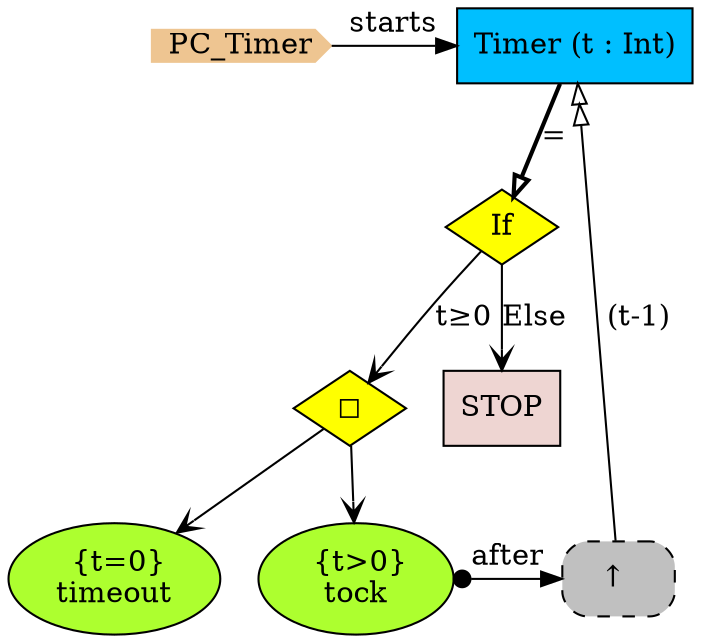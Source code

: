 digraph {

StartN_ [shape = cds,color=burlywood2,style=filled,height=.2,width=.2, label =PC_Timer];
Timer [shape=box,fillcolor=deepskyblue,style = filled,label="Timer (t : Int)"];
OpIfChoice [shape=diamond,fillcolor=yellow,style=filled,label="◻︎"];
timeout [shape=ellipse,fillcolor=greenyellow,style=filled,label=" {t=0}
timeout"];
RefTimer [shape=rectangle,fillcolor=gray,style="rounded,filled,dashed",label="↑ "];
tock [shape=ellipse,fillcolor=greenyellow,style=filled,label=" {t>0}
tock"];
STOP [shape=box,fillcolor=mistyrose2,style = filled,label="STOP"];
OpTimer [shape=diamond,fillcolor=yellow,style=filled,label="If"];

{rank=same;RefTimer,tock}
{rank=same;Timer,StartN_}

RefTimer->Timer[arrowhead="normalnormal",fillcolor=white,label=" (t-1)"];
OpIfChoice->tock[arrowhead="open"];
OpTimer->STOP[arrowhead="open",label="Else"];
OpTimer->OpIfChoice[arrowhead="open",label="t≥0"];
OpIfChoice->timeout[arrowhead="open"];
tock->RefTimer[arrowtail=dot,dir=both,label="after"];
Timer->OpTimer[arrowhead="onormal",penwidth=2,label="="];
StartN_->Timer[label="starts"];
}